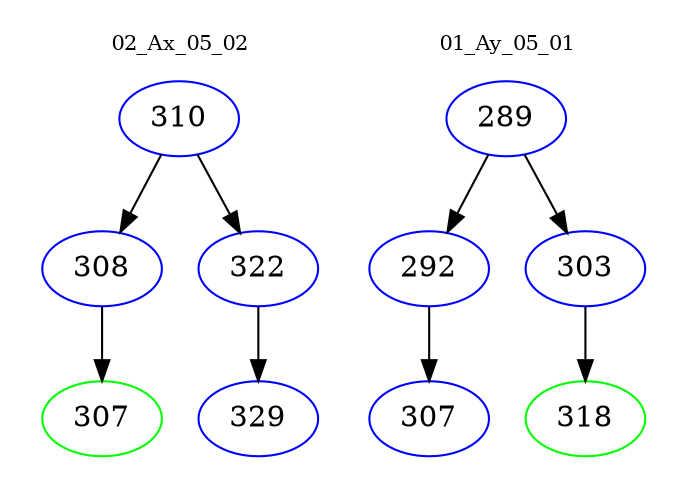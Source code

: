 digraph{
subgraph cluster_0 {
color = white
label = "02_Ax_05_02";
fontsize=10;
T0_310 [label="310", color="blue"]
T0_310 -> T0_308 [color="black"]
T0_308 [label="308", color="blue"]
T0_308 -> T0_307 [color="black"]
T0_307 [label="307", color="green"]
T0_310 -> T0_322 [color="black"]
T0_322 [label="322", color="blue"]
T0_322 -> T0_329 [color="black"]
T0_329 [label="329", color="blue"]
}
subgraph cluster_1 {
color = white
label = "01_Ay_05_01";
fontsize=10;
T1_289 [label="289", color="blue"]
T1_289 -> T1_292 [color="black"]
T1_292 [label="292", color="blue"]
T1_292 -> T1_307 [color="black"]
T1_307 [label="307", color="blue"]
T1_289 -> T1_303 [color="black"]
T1_303 [label="303", color="blue"]
T1_303 -> T1_318 [color="black"]
T1_318 [label="318", color="green"]
}
}
